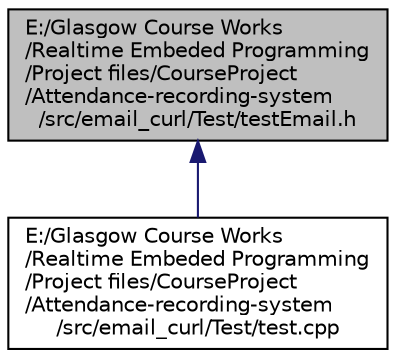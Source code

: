 digraph "E:/Glasgow Course Works/Realtime Embeded Programming/Project files/CourseProject/Attendance-recording-system/src/email_curl/Test/testEmail.h"
{
  edge [fontname="Helvetica",fontsize="10",labelfontname="Helvetica",labelfontsize="10"];
  node [fontname="Helvetica",fontsize="10",shape=record];
  Node1 [label="E:/Glasgow Course Works\l/Realtime Embeded Programming\l/Project files/CourseProject\l/Attendance-recording-system\l/src/email_curl/Test/testEmail.h",height=0.2,width=0.4,color="black", fillcolor="grey75", style="filled", fontcolor="black"];
  Node1 -> Node2 [dir="back",color="midnightblue",fontsize="10",style="solid",fontname="Helvetica"];
  Node2 [label="E:/Glasgow Course Works\l/Realtime Embeded Programming\l/Project files/CourseProject\l/Attendance-recording-system\l/src/email_curl/Test/test.cpp",height=0.2,width=0.4,color="black", fillcolor="white", style="filled",URL="$email__curl_2_test_2test_8cpp.html"];
}
